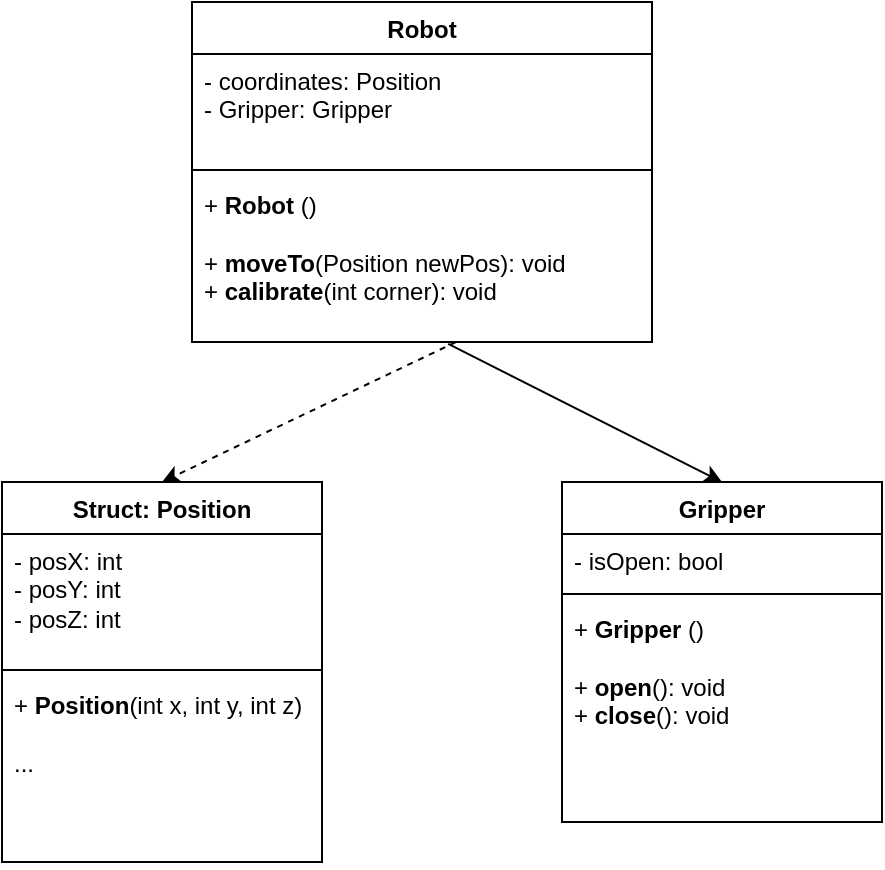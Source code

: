 <mxfile version="24.3.0" type="device">
  <diagram name="Page-1" id="Bz_LsKXgfDdzy7tadPlk">
    <mxGraphModel dx="1364" dy="795" grid="1" gridSize="10" guides="1" tooltips="1" connect="1" arrows="1" fold="1" page="1" pageScale="1" pageWidth="900" pageHeight="1600" math="0" shadow="0">
      <root>
        <mxCell id="0" />
        <mxCell id="1" parent="0" />
        <mxCell id="8w65q0lLjImqvBbPcKPf-1" value="Robot" style="swimlane;fontStyle=1;align=center;verticalAlign=top;childLayout=stackLayout;horizontal=1;startSize=26;horizontalStack=0;resizeParent=1;resizeParentMax=0;resizeLast=0;collapsible=1;marginBottom=0;whiteSpace=wrap;html=1;" vertex="1" parent="1">
          <mxGeometry x="335" y="40" width="230" height="170" as="geometry" />
        </mxCell>
        <mxCell id="8w65q0lLjImqvBbPcKPf-2" value="&lt;div&gt;- coordinates: Position&lt;/div&gt;- Gripper: Gripper" style="text;strokeColor=none;fillColor=none;align=left;verticalAlign=top;spacingLeft=4;spacingRight=4;overflow=hidden;rotatable=0;points=[[0,0.5],[1,0.5]];portConstraint=eastwest;whiteSpace=wrap;html=1;" vertex="1" parent="8w65q0lLjImqvBbPcKPf-1">
          <mxGeometry y="26" width="230" height="54" as="geometry" />
        </mxCell>
        <mxCell id="8w65q0lLjImqvBbPcKPf-3" value="" style="line;strokeWidth=1;fillColor=none;align=left;verticalAlign=middle;spacingTop=-1;spacingLeft=3;spacingRight=3;rotatable=0;labelPosition=right;points=[];portConstraint=eastwest;strokeColor=inherit;" vertex="1" parent="8w65q0lLjImqvBbPcKPf-1">
          <mxGeometry y="80" width="230" height="8" as="geometry" />
        </mxCell>
        <mxCell id="8w65q0lLjImqvBbPcKPf-4" value="&lt;div&gt;+ &lt;b&gt;Robot&lt;/b&gt; ()&lt;/div&gt;&lt;div&gt;&lt;br&gt;&lt;/div&gt;&lt;div&gt;+ &lt;b&gt;moveTo&lt;/b&gt;(Position newPos): void&lt;br&gt;&lt;/div&gt;&lt;div&gt;+ &lt;b&gt;calibrate&lt;/b&gt;(int corner): void&lt;br&gt;&lt;/div&gt;" style="text;strokeColor=none;fillColor=none;align=left;verticalAlign=top;spacingLeft=4;spacingRight=4;overflow=hidden;rotatable=0;points=[[0,0.5],[1,0.5]];portConstraint=eastwest;whiteSpace=wrap;html=1;" vertex="1" parent="8w65q0lLjImqvBbPcKPf-1">
          <mxGeometry y="88" width="230" height="82" as="geometry" />
        </mxCell>
        <mxCell id="8w65q0lLjImqvBbPcKPf-5" value="Gripper" style="swimlane;fontStyle=1;align=center;verticalAlign=top;childLayout=stackLayout;horizontal=1;startSize=26;horizontalStack=0;resizeParent=1;resizeParentMax=0;resizeLast=0;collapsible=1;marginBottom=0;whiteSpace=wrap;html=1;" vertex="1" parent="1">
          <mxGeometry x="520" y="280" width="160" height="170" as="geometry" />
        </mxCell>
        <mxCell id="8w65q0lLjImqvBbPcKPf-6" value="- isOpen: bool" style="text;strokeColor=none;fillColor=none;align=left;verticalAlign=top;spacingLeft=4;spacingRight=4;overflow=hidden;rotatable=0;points=[[0,0.5],[1,0.5]];portConstraint=eastwest;whiteSpace=wrap;html=1;" vertex="1" parent="8w65q0lLjImqvBbPcKPf-5">
          <mxGeometry y="26" width="160" height="26" as="geometry" />
        </mxCell>
        <mxCell id="8w65q0lLjImqvBbPcKPf-7" value="" style="line;strokeWidth=1;fillColor=none;align=left;verticalAlign=middle;spacingTop=-1;spacingLeft=3;spacingRight=3;rotatable=0;labelPosition=right;points=[];portConstraint=eastwest;strokeColor=inherit;" vertex="1" parent="8w65q0lLjImqvBbPcKPf-5">
          <mxGeometry y="52" width="160" height="8" as="geometry" />
        </mxCell>
        <mxCell id="8w65q0lLjImqvBbPcKPf-8" value="&lt;div&gt;+ &lt;b&gt;Gripper&lt;/b&gt; ()&lt;/div&gt;&lt;div&gt;&lt;br&gt;&lt;/div&gt;&lt;div&gt;+ &lt;b&gt;open&lt;/b&gt;(): void&lt;/div&gt;&lt;div&gt;+ &lt;b&gt;close&lt;/b&gt;(): void&lt;br&gt;&lt;/div&gt;" style="text;strokeColor=none;fillColor=none;align=left;verticalAlign=top;spacingLeft=4;spacingRight=4;overflow=hidden;rotatable=0;points=[[0,0.5],[1,0.5]];portConstraint=eastwest;whiteSpace=wrap;html=1;" vertex="1" parent="8w65q0lLjImqvBbPcKPf-5">
          <mxGeometry y="60" width="160" height="110" as="geometry" />
        </mxCell>
        <mxCell id="8w65q0lLjImqvBbPcKPf-9" value="Struct: Position" style="swimlane;fontStyle=1;align=center;verticalAlign=top;childLayout=stackLayout;horizontal=1;startSize=26;horizontalStack=0;resizeParent=1;resizeParentMax=0;resizeLast=0;collapsible=1;marginBottom=0;whiteSpace=wrap;html=1;" vertex="1" parent="1">
          <mxGeometry x="240" y="280" width="160" height="190" as="geometry" />
        </mxCell>
        <mxCell id="8w65q0lLjImqvBbPcKPf-10" value="&lt;div&gt;- posX: int&lt;/div&gt;&lt;div&gt;- posY: int&lt;/div&gt;&lt;div&gt;- posZ: int&lt;br&gt;&lt;/div&gt;" style="text;strokeColor=none;fillColor=none;align=left;verticalAlign=top;spacingLeft=4;spacingRight=4;overflow=hidden;rotatable=0;points=[[0,0.5],[1,0.5]];portConstraint=eastwest;whiteSpace=wrap;html=1;" vertex="1" parent="8w65q0lLjImqvBbPcKPf-9">
          <mxGeometry y="26" width="160" height="64" as="geometry" />
        </mxCell>
        <mxCell id="8w65q0lLjImqvBbPcKPf-11" value="" style="line;strokeWidth=1;fillColor=none;align=left;verticalAlign=middle;spacingTop=-1;spacingLeft=3;spacingRight=3;rotatable=0;labelPosition=right;points=[];portConstraint=eastwest;strokeColor=inherit;" vertex="1" parent="8w65q0lLjImqvBbPcKPf-9">
          <mxGeometry y="90" width="160" height="8" as="geometry" />
        </mxCell>
        <mxCell id="8w65q0lLjImqvBbPcKPf-12" value="&lt;div&gt;+ &lt;b&gt;Position&lt;/b&gt;(int x, int y, int z)&lt;/div&gt;&lt;div&gt;&lt;br&gt;&lt;/div&gt;..." style="text;strokeColor=none;fillColor=none;align=left;verticalAlign=top;spacingLeft=4;spacingRight=4;overflow=hidden;rotatable=0;points=[[0,0.5],[1,0.5]];portConstraint=eastwest;whiteSpace=wrap;html=1;" vertex="1" parent="8w65q0lLjImqvBbPcKPf-9">
          <mxGeometry y="98" width="160" height="92" as="geometry" />
        </mxCell>
        <mxCell id="8w65q0lLjImqvBbPcKPf-13" value="" style="endArrow=classic;html=1;rounded=0;exitX=0.557;exitY=1.012;exitDx=0;exitDy=0;exitPerimeter=0;entryX=0.5;entryY=0;entryDx=0;entryDy=0;" edge="1" parent="1" source="8w65q0lLjImqvBbPcKPf-4" target="8w65q0lLjImqvBbPcKPf-5">
          <mxGeometry width="50" height="50" relative="1" as="geometry">
            <mxPoint x="140" y="240" as="sourcePoint" />
            <mxPoint x="190" y="190" as="targetPoint" />
          </mxGeometry>
        </mxCell>
        <mxCell id="8w65q0lLjImqvBbPcKPf-14" value="" style="endArrow=classic;html=1;rounded=0;exitX=0.574;exitY=1;exitDx=0;exitDy=0;exitPerimeter=0;entryX=0.5;entryY=0;entryDx=0;entryDy=0;dashed=1;" edge="1" parent="1" source="8w65q0lLjImqvBbPcKPf-4" target="8w65q0lLjImqvBbPcKPf-9">
          <mxGeometry width="50" height="50" relative="1" as="geometry">
            <mxPoint x="170" y="230" as="sourcePoint" />
            <mxPoint x="220" y="180" as="targetPoint" />
          </mxGeometry>
        </mxCell>
      </root>
    </mxGraphModel>
  </diagram>
</mxfile>
